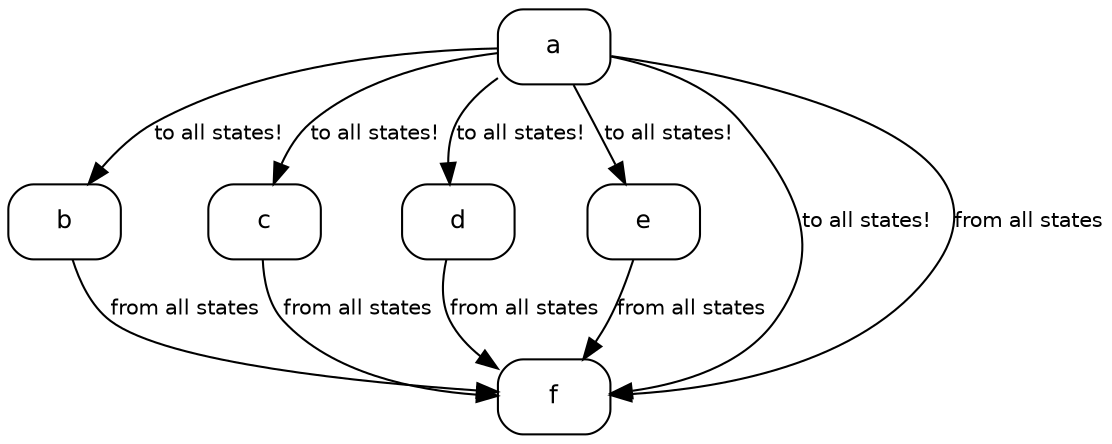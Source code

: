 graph "state transitions" {
  splines=true ordering=out fontname="Helvetica" fontsize=12 overlap=true
  node [shape=Mrecord style=filled fillcolor=white fontname=Helvetica fontsize=12 ]
  edge [fontname=Helvetica fontsize=10 arrowhead=normal dir=forward]

  "a" [label="{a}"]
  "b" [label="{b}"]
  "c" [label="{c}"]
  "d" [label="{d}"]
  "e" [label="{e}"]
  "f" [label="{f}"]



  "a" -- "b" [label="to all states!"]
  "a" -- "c" [label="to all states!"]
  "a" -- "d" [label="to all states!"]
  "a" -- "e" [label="to all states!"]
  "a" -- "f" [label="to all states!"]
  "a" -- "f" [label="from all states"]
  "b" -- "f" [label="from all states"]
  "c" -- "f" [label="from all states"]
  "d" -- "f" [label="from all states"]
  "e" -- "f" [label="from all states"]

}